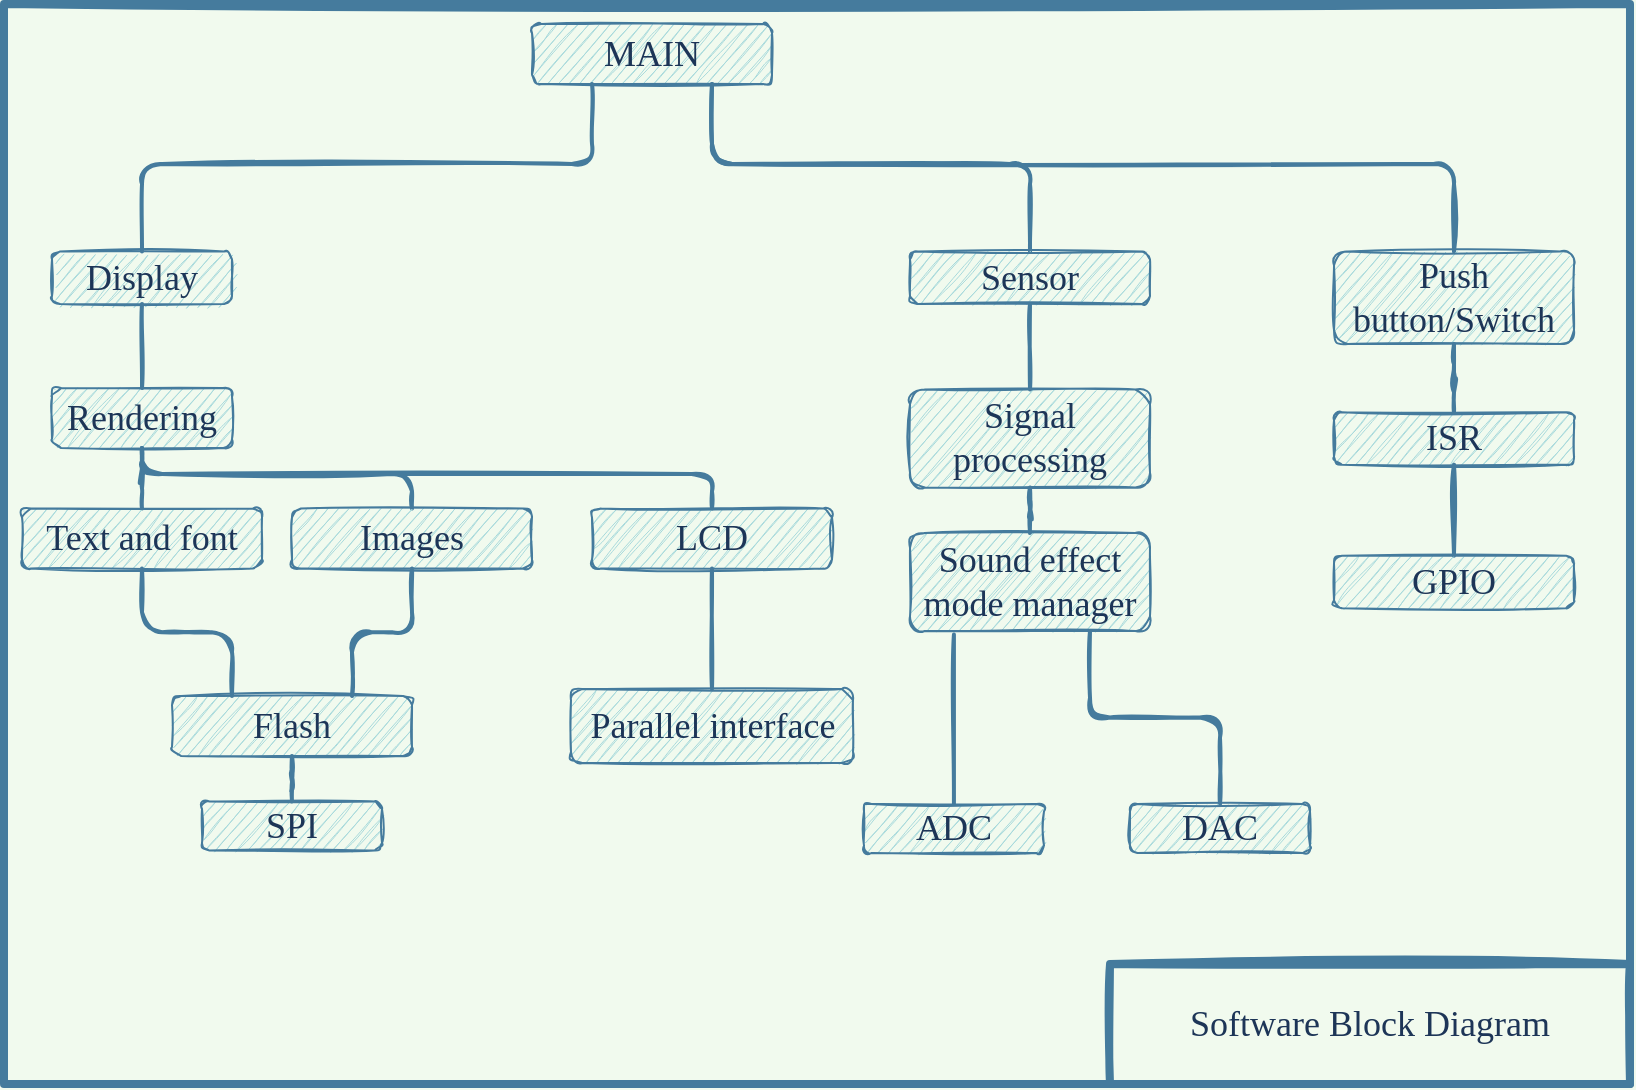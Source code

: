 <mxfile version="16.5.1" type="device"><diagram id="fh3kz13Z7o8pKzMiirxR" name="Page-1"><mxGraphModel dx="1235" dy="1217" grid="1" gridSize="10" guides="1" tooltips="1" connect="1" arrows="1" fold="1" page="1" pageScale="1" pageWidth="827" pageHeight="1169" background="#F1FAEE" math="0" shadow="0"><root><mxCell id="0"/><mxCell id="1" parent="0"/><mxCell id="wbOQ4tAjSS2tN89qiaeu-47" value="" style="rounded=0;whiteSpace=wrap;html=1;fontColor=#1D3557;strokeColor=#457B9D;fillColor=none;strokeWidth=4;sketch=1;" parent="1" vertex="1"><mxGeometry x="834" y="160" width="813" height="540" as="geometry"/></mxCell><mxCell id="wbOQ4tAjSS2tN89qiaeu-48" value="&lt;font face=&quot;Computer Modern&quot; style=&quot;font-size: 18px&quot;&gt;Software Block Diagram&lt;/font&gt;" style="rounded=0;whiteSpace=wrap;html=1;fontColor=#1D3557;strokeColor=#457B9D;strokeWidth=4;fillColor=none;sketch=1;" parent="1" vertex="1"><mxGeometry x="1387" y="640" width="260" height="60" as="geometry"/></mxCell><mxCell id="wbOQ4tAjSS2tN89qiaeu-49" value="&lt;font face=&quot;Computer Modern&quot; style=&quot;font-size: 18px&quot;&gt;MAIN&lt;/font&gt;" style="rounded=1;whiteSpace=wrap;html=1;fillColor=#A8DADC;strokeColor=#457B9D;fontColor=#1D3557;sketch=1;" parent="1" vertex="1"><mxGeometry x="1098" y="170" width="120" height="30" as="geometry"/></mxCell><mxCell id="wbOQ4tAjSS2tN89qiaeu-52" style="edgeStyle=orthogonalEdgeStyle;curved=0;rounded=1;orthogonalLoop=1;jettySize=auto;html=1;entryX=0.25;entryY=1;entryDx=0;entryDy=0;labelBackgroundColor=#A8DADC;fontFamily=Computer Modern;fontSource=https%3A%2F%2Fwww.fontsquirrel.com%2Ffonts%2Fcomputer-modern;fontSize=18;fontColor=#1D3557;endArrow=none;endFill=0;strokeColor=#457B9D;strokeWidth=2;fillColor=#A8DADC;exitX=0.5;exitY=0;exitDx=0;exitDy=0;sketch=1;" parent="1" source="wbOQ4tAjSS2tN89qiaeu-51" target="wbOQ4tAjSS2tN89qiaeu-49" edge="1"><mxGeometry relative="1" as="geometry"><Array as="points"><mxPoint x="903" y="240"/><mxPoint x="1128" y="240"/></Array></mxGeometry></mxCell><mxCell id="wbOQ4tAjSS2tN89qiaeu-51" value="&lt;font face=&quot;Computer Modern&quot; style=&quot;font-size: 18px&quot;&gt;Display&lt;/font&gt;" style="rounded=1;whiteSpace=wrap;html=1;fillColor=#A8DADC;strokeColor=#457B9D;fontColor=#1D3557;sketch=1;" parent="1" vertex="1"><mxGeometry x="858" y="283.75" width="90" height="26.25" as="geometry"/></mxCell><mxCell id="wbOQ4tAjSS2tN89qiaeu-62" style="edgeStyle=orthogonalEdgeStyle;curved=0;rounded=1;orthogonalLoop=1;jettySize=auto;html=1;entryX=0.5;entryY=1;entryDx=0;entryDy=0;labelBackgroundColor=#A8DADC;fontFamily=Computer Modern;fontSource=https%3A%2F%2Fwww.fontsquirrel.com%2Ffonts%2Fcomputer-modern;fontSize=18;fontColor=#1D3557;endArrow=none;endFill=0;strokeColor=#457B9D;strokeWidth=2;fillColor=#A8DADC;sketch=1;" parent="1" source="wbOQ4tAjSS2tN89qiaeu-53" target="wbOQ4tAjSS2tN89qiaeu-51" edge="1"><mxGeometry relative="1" as="geometry"/></mxCell><mxCell id="wbOQ4tAjSS2tN89qiaeu-63" style="edgeStyle=orthogonalEdgeStyle;curved=0;rounded=1;orthogonalLoop=1;jettySize=auto;html=1;entryX=0.5;entryY=0;entryDx=0;entryDy=0;labelBackgroundColor=#A8DADC;fontFamily=Computer Modern;fontSource=https%3A%2F%2Fwww.fontsquirrel.com%2Ffonts%2Fcomputer-modern;fontSize=18;fontColor=#1D3557;endArrow=none;endFill=0;strokeColor=#457B9D;strokeWidth=2;fillColor=#A8DADC;sketch=1;" parent="1" source="wbOQ4tAjSS2tN89qiaeu-53" target="wbOQ4tAjSS2tN89qiaeu-54" edge="1"><mxGeometry relative="1" as="geometry"/></mxCell><mxCell id="wbOQ4tAjSS2tN89qiaeu-53" value="&lt;font face=&quot;Computer Modern&quot; style=&quot;font-size: 18px&quot;&gt;Rendering&lt;/font&gt;" style="rounded=1;whiteSpace=wrap;html=1;fillColor=#A8DADC;strokeColor=#457B9D;fontColor=#1D3557;sketch=1;" parent="1" vertex="1"><mxGeometry x="858" y="352" width="90" height="30" as="geometry"/></mxCell><mxCell id="wbOQ4tAjSS2tN89qiaeu-59" style="edgeStyle=orthogonalEdgeStyle;curved=0;rounded=1;orthogonalLoop=1;jettySize=auto;html=1;entryX=0.25;entryY=0;entryDx=0;entryDy=0;labelBackgroundColor=#A8DADC;fontFamily=Computer Modern;fontSource=https%3A%2F%2Fwww.fontsquirrel.com%2Ffonts%2Fcomputer-modern;fontSize=18;fontColor=#1D3557;endArrow=none;endFill=0;strokeColor=#457B9D;strokeWidth=2;fillColor=#A8DADC;sketch=1;" parent="1" source="wbOQ4tAjSS2tN89qiaeu-54" target="wbOQ4tAjSS2tN89qiaeu-55" edge="1"><mxGeometry relative="1" as="geometry"/></mxCell><mxCell id="wbOQ4tAjSS2tN89qiaeu-54" value="&lt;font face=&quot;Computer Modern&quot; style=&quot;font-size: 18px&quot;&gt;Text and font&lt;/font&gt;" style="rounded=1;whiteSpace=wrap;html=1;fillColor=#A8DADC;strokeColor=#457B9D;fontColor=#1D3557;sketch=1;" parent="1" vertex="1"><mxGeometry x="843" y="412.25" width="120" height="30" as="geometry"/></mxCell><mxCell id="wbOQ4tAjSS2tN89qiaeu-55" value="&lt;font face=&quot;Computer Modern&quot; style=&quot;font-size: 18px&quot;&gt;Flash&lt;/font&gt;" style="rounded=1;whiteSpace=wrap;html=1;fillColor=#A8DADC;strokeColor=#457B9D;fontColor=#1D3557;sketch=1;" parent="1" vertex="1"><mxGeometry x="918" y="506" width="120" height="30" as="geometry"/></mxCell><mxCell id="wbOQ4tAjSS2tN89qiaeu-67" style="edgeStyle=orthogonalEdgeStyle;curved=0;rounded=1;orthogonalLoop=1;jettySize=auto;html=1;labelBackgroundColor=#A8DADC;fontFamily=Computer Modern;fontSource=https%3A%2F%2Fwww.fontsquirrel.com%2Ffonts%2Fcomputer-modern;fontSize=18;fontColor=#1D3557;endArrow=none;endFill=0;strokeColor=#457B9D;strokeWidth=2;fillColor=#A8DADC;entryX=0.5;entryY=1;entryDx=0;entryDy=0;sketch=1;" parent="1" source="wbOQ4tAjSS2tN89qiaeu-56" target="wbOQ4tAjSS2tN89qiaeu-53" edge="1"><mxGeometry relative="1" as="geometry"><mxPoint x="908" y="385" as="targetPoint"/><Array as="points"><mxPoint x="1188" y="395"/><mxPoint x="903" y="395"/></Array></mxGeometry></mxCell><mxCell id="wbOQ4tAjSS2tN89qiaeu-56" value="&lt;font face=&quot;Computer Modern&quot; style=&quot;font-size: 18px&quot;&gt;LCD&lt;/font&gt;&lt;span style=&quot;color: rgba(0 , 0 , 0 , 0) ; font-family: monospace ; font-size: 0px&quot;&gt;%3CmxGraphModel%3E%3Croot%3E%3CmxCell%20id%3D%220%22%2F%3E%3CmxCell%20id%3D%221%22%20parent%3D%220%22%2F%3E%3CmxCell%20id%3D%222%22%20value%3D%22%26lt%3Bfont%20face%3D%26quot%3BComputer%20Modern%26quot%3B%20style%3D%26quot%3Bfont-size%3A%2018px%26quot%3B%26gt%3BFlash%26lt%3B%2Ffont%26gt%3B%22%20style%3D%22rounded%3D1%3BwhiteSpace%3Dwrap%3Bhtml%3D1%3BfillColor%3D%23A8DADC%3BstrokeColor%3D%23457B9D%3BfontColor%3D%231D3557%3B%22%20vertex%3D%221%22%20parent%3D%221%22%3E%3CmxGeometry%20x%3D%22980%22%20y%3D%22512%22%20width%3D%22120%22%20height%3D%2230%22%20as%3D%22geometry%22%2F%3E%3C%2FmxCell%3E%3C%2Froot%3E%3C%2FmxGraphModel%3E&lt;/span&gt;" style="rounded=1;whiteSpace=wrap;html=1;fillColor=#A8DADC;strokeColor=#457B9D;fontColor=#1D3557;sketch=1;" parent="1" vertex="1"><mxGeometry x="1128" y="412.25" width="120" height="30" as="geometry"/></mxCell><mxCell id="wbOQ4tAjSS2tN89qiaeu-60" style="edgeStyle=orthogonalEdgeStyle;curved=0;rounded=1;orthogonalLoop=1;jettySize=auto;html=1;entryX=0.75;entryY=0;entryDx=0;entryDy=0;labelBackgroundColor=#A8DADC;fontFamily=Computer Modern;fontSource=https%3A%2F%2Fwww.fontsquirrel.com%2Ffonts%2Fcomputer-modern;fontSize=18;fontColor=#1D3557;endArrow=none;endFill=0;strokeColor=#457B9D;strokeWidth=2;fillColor=#A8DADC;sketch=1;" parent="1" source="wbOQ4tAjSS2tN89qiaeu-58" target="wbOQ4tAjSS2tN89qiaeu-55" edge="1"><mxGeometry relative="1" as="geometry"/></mxCell><mxCell id="wbOQ4tAjSS2tN89qiaeu-64" style="edgeStyle=orthogonalEdgeStyle;curved=0;rounded=1;orthogonalLoop=1;jettySize=auto;html=1;entryX=0.5;entryY=1;entryDx=0;entryDy=0;labelBackgroundColor=#A8DADC;fontFamily=Computer Modern;fontSource=https%3A%2F%2Fwww.fontsquirrel.com%2Ffonts%2Fcomputer-modern;fontSize=18;fontColor=#1D3557;endArrow=none;endFill=0;strokeColor=#457B9D;strokeWidth=2;fillColor=#A8DADC;sketch=1;" parent="1" source="wbOQ4tAjSS2tN89qiaeu-58" target="wbOQ4tAjSS2tN89qiaeu-53" edge="1"><mxGeometry relative="1" as="geometry"><Array as="points"><mxPoint x="1038" y="395"/><mxPoint x="903" y="395"/></Array></mxGeometry></mxCell><mxCell id="wbOQ4tAjSS2tN89qiaeu-58" value="&lt;font face=&quot;Computer Modern&quot; style=&quot;font-size: 18px&quot;&gt;Images&lt;/font&gt;" style="rounded=1;whiteSpace=wrap;html=1;fillColor=#A8DADC;strokeColor=#457B9D;fontColor=#1D3557;sketch=1;" parent="1" vertex="1"><mxGeometry x="978" y="412.25" width="120" height="30" as="geometry"/></mxCell><mxCell id="wbOQ4tAjSS2tN89qiaeu-69" style="edgeStyle=orthogonalEdgeStyle;curved=0;rounded=1;orthogonalLoop=1;jettySize=auto;html=1;entryX=0.5;entryY=1;entryDx=0;entryDy=0;labelBackgroundColor=#A8DADC;fontFamily=Computer Modern;fontSource=https%3A%2F%2Fwww.fontsquirrel.com%2Ffonts%2Fcomputer-modern;fontSize=18;fontColor=#1D3557;endArrow=none;endFill=0;strokeColor=#457B9D;strokeWidth=2;fillColor=#A8DADC;sketch=1;" parent="1" source="wbOQ4tAjSS2tN89qiaeu-68" target="wbOQ4tAjSS2tN89qiaeu-56" edge="1"><mxGeometry relative="1" as="geometry"/></mxCell><mxCell id="wbOQ4tAjSS2tN89qiaeu-68" value="&lt;font face=&quot;Computer Modern&quot;&gt;&lt;span style=&quot;font-size: 18px&quot;&gt;Parallel interface&lt;/span&gt;&lt;/font&gt;" style="rounded=1;whiteSpace=wrap;html=1;fillColor=#A8DADC;strokeColor=#457B9D;fontColor=#1D3557;sketch=1;" parent="1" vertex="1"><mxGeometry x="1117.5" y="502.5" width="141" height="37" as="geometry"/></mxCell><mxCell id="wbOQ4tAjSS2tN89qiaeu-74" style="edgeStyle=orthogonalEdgeStyle;curved=0;rounded=1;orthogonalLoop=1;jettySize=auto;html=1;entryX=0.5;entryY=0;entryDx=0;entryDy=0;labelBackgroundColor=#A8DADC;fontFamily=Computer Modern;fontSource=https%3A%2F%2Fwww.fontsquirrel.com%2Ffonts%2Fcomputer-modern;fontSize=18;fontColor=#1D3557;endArrow=none;endFill=0;strokeColor=#457B9D;strokeWidth=2;fillColor=#A8DADC;sketch=1;" parent="1" source="wbOQ4tAjSS2tN89qiaeu-71" target="wbOQ4tAjSS2tN89qiaeu-73" edge="1"><mxGeometry relative="1" as="geometry"/></mxCell><mxCell id="wbOQ4tAjSS2tN89qiaeu-86" style="edgeStyle=orthogonalEdgeStyle;curved=0;rounded=1;orthogonalLoop=1;jettySize=auto;html=1;entryX=0.5;entryY=1;entryDx=0;entryDy=0;labelBackgroundColor=#A8DADC;fontFamily=Computer Modern;fontSource=https%3A%2F%2Fwww.fontsquirrel.com%2Ffonts%2Fcomputer-modern;fontSize=18;fontColor=#1D3557;endArrow=none;endFill=0;strokeColor=#457B9D;strokeWidth=2;fillColor=#A8DADC;sketch=1;" parent="1" source="wbOQ4tAjSS2tN89qiaeu-71" target="wbOQ4tAjSS2tN89qiaeu-85" edge="1"><mxGeometry relative="1" as="geometry"/></mxCell><mxCell id="wbOQ4tAjSS2tN89qiaeu-71" value="&lt;font face=&quot;Computer Modern&quot;&gt;&lt;span style=&quot;font-size: 18px&quot;&gt;Signal processing&lt;/span&gt;&lt;/font&gt;" style="rounded=1;whiteSpace=wrap;html=1;fillColor=#A8DADC;strokeColor=#457B9D;fontColor=#1D3557;sketch=1;" parent="1" vertex="1"><mxGeometry x="1287" y="352.75" width="120" height="49" as="geometry"/></mxCell><mxCell id="wbOQ4tAjSS2tN89qiaeu-73" value="&lt;font face=&quot;Computer Modern&quot;&gt;&lt;span style=&quot;font-size: 18px&quot;&gt;Sound effect mode manager&lt;/span&gt;&lt;/font&gt;" style="rounded=1;whiteSpace=wrap;html=1;fillColor=#A8DADC;strokeColor=#457B9D;fontColor=#1D3557;sketch=1;" parent="1" vertex="1"><mxGeometry x="1287" y="424.5" width="120" height="49" as="geometry"/></mxCell><mxCell id="wbOQ4tAjSS2tN89qiaeu-79" style="edgeStyle=orthogonalEdgeStyle;curved=0;rounded=1;orthogonalLoop=1;jettySize=auto;html=1;entryX=0.183;entryY=1.036;entryDx=0;entryDy=0;entryPerimeter=0;labelBackgroundColor=#A8DADC;fontFamily=Computer Modern;fontSource=https%3A%2F%2Fwww.fontsquirrel.com%2Ffonts%2Fcomputer-modern;fontSize=18;fontColor=#1D3557;endArrow=none;endFill=0;strokeColor=#457B9D;strokeWidth=2;fillColor=#A8DADC;sketch=1;" parent="1" source="wbOQ4tAjSS2tN89qiaeu-75" target="wbOQ4tAjSS2tN89qiaeu-73" edge="1"><mxGeometry relative="1" as="geometry"/></mxCell><mxCell id="wbOQ4tAjSS2tN89qiaeu-75" value="&lt;font face=&quot;Computer Modern&quot;&gt;&lt;span style=&quot;font-size: 18px&quot;&gt;ADC&lt;/span&gt;&lt;/font&gt;" style="rounded=1;whiteSpace=wrap;html=1;fillColor=#A8DADC;strokeColor=#457B9D;fontColor=#1D3557;sketch=1;" parent="1" vertex="1"><mxGeometry x="1264" y="560" width="90" height="24.5" as="geometry"/></mxCell><mxCell id="wbOQ4tAjSS2tN89qiaeu-82" style="edgeStyle=orthogonalEdgeStyle;curved=0;rounded=1;orthogonalLoop=1;jettySize=auto;html=1;entryX=0.75;entryY=1;entryDx=0;entryDy=0;labelBackgroundColor=#A8DADC;fontFamily=Computer Modern;fontSource=https%3A%2F%2Fwww.fontsquirrel.com%2Ffonts%2Fcomputer-modern;fontSize=18;fontColor=#1D3557;endArrow=none;endFill=0;strokeColor=#457B9D;strokeWidth=2;fillColor=#A8DADC;sketch=1;" parent="1" source="wbOQ4tAjSS2tN89qiaeu-81" target="wbOQ4tAjSS2tN89qiaeu-73" edge="1"><mxGeometry relative="1" as="geometry"/></mxCell><mxCell id="wbOQ4tAjSS2tN89qiaeu-81" value="&lt;font face=&quot;Computer Modern&quot;&gt;&lt;span style=&quot;font-size: 18px&quot;&gt;DAC&lt;/span&gt;&lt;/font&gt;" style="rounded=1;whiteSpace=wrap;html=1;fillColor=#A8DADC;strokeColor=#457B9D;fontColor=#1D3557;sketch=1;" parent="1" vertex="1"><mxGeometry x="1397" y="560" width="90" height="24.5" as="geometry"/></mxCell><mxCell id="wbOQ4tAjSS2tN89qiaeu-84" style="edgeStyle=orthogonalEdgeStyle;curved=0;rounded=1;orthogonalLoop=1;jettySize=auto;html=1;entryX=0.5;entryY=1;entryDx=0;entryDy=0;labelBackgroundColor=#A8DADC;fontFamily=Computer Modern;fontSource=https%3A%2F%2Fwww.fontsquirrel.com%2Ffonts%2Fcomputer-modern;fontSize=18;fontColor=#1D3557;endArrow=none;endFill=0;strokeColor=#457B9D;strokeWidth=2;fillColor=#A8DADC;sketch=1;" parent="1" source="wbOQ4tAjSS2tN89qiaeu-83" target="wbOQ4tAjSS2tN89qiaeu-55" edge="1"><mxGeometry relative="1" as="geometry"/></mxCell><mxCell id="wbOQ4tAjSS2tN89qiaeu-83" value="&lt;font face=&quot;Computer Modern&quot;&gt;&lt;span style=&quot;font-size: 18px&quot;&gt;SPI&lt;/span&gt;&lt;/font&gt;" style="rounded=1;whiteSpace=wrap;html=1;fillColor=#A8DADC;strokeColor=#457B9D;fontColor=#1D3557;sketch=1;" parent="1" vertex="1"><mxGeometry x="933" y="558.75" width="90" height="24.5" as="geometry"/></mxCell><mxCell id="_cQQ4zKw65ApkX48gSsA-3" style="edgeStyle=orthogonalEdgeStyle;curved=0;rounded=1;orthogonalLoop=1;jettySize=auto;html=1;entryX=0.75;entryY=1;entryDx=0;entryDy=0;labelBackgroundColor=#A8DADC;fontFamily=Computer Modern;fontSource=https%3A%2F%2Fwww.fontsquirrel.com%2Ffonts%2Fcomputer-modern;fontSize=18;fontColor=#1D3557;endArrow=none;endFill=0;strokeColor=#457B9D;strokeWidth=2;fillColor=#A8DADC;sketch=1;" parent="1" source="wbOQ4tAjSS2tN89qiaeu-85" target="wbOQ4tAjSS2tN89qiaeu-49" edge="1"><mxGeometry relative="1" as="geometry"><Array as="points"><mxPoint x="1347" y="240"/><mxPoint x="1188" y="240"/></Array></mxGeometry></mxCell><mxCell id="wbOQ4tAjSS2tN89qiaeu-85" value="&lt;font face=&quot;Computer Modern&quot;&gt;&lt;span style=&quot;font-size: 18px&quot;&gt;Sensor&lt;/span&gt;&lt;/font&gt;" style="rounded=1;whiteSpace=wrap;html=1;fillColor=#A8DADC;strokeColor=#457B9D;fontColor=#1D3557;sketch=1;" parent="1" vertex="1"><mxGeometry x="1287" y="283.75" width="120" height="26.25" as="geometry"/></mxCell><mxCell id="_cQQ4zKw65ApkX48gSsA-9" style="edgeStyle=orthogonalEdgeStyle;curved=0;rounded=1;orthogonalLoop=1;jettySize=auto;html=1;entryX=0.5;entryY=1;entryDx=0;entryDy=0;labelBackgroundColor=#A8DADC;fontFamily=Computer Modern;fontSource=https%3A%2F%2Fwww.fontsquirrel.com%2Ffonts%2Fcomputer-modern;fontSize=18;fontColor=#1D3557;endArrow=none;endFill=0;strokeColor=#457B9D;strokeWidth=2;fillColor=#A8DADC;sketch=1;" parent="1" source="_cQQ4zKw65ApkX48gSsA-5" target="_cQQ4zKw65ApkX48gSsA-6" edge="1"><mxGeometry relative="1" as="geometry"/></mxCell><mxCell id="_cQQ4zKw65ApkX48gSsA-5" value="&lt;font face=&quot;Computer Modern&quot;&gt;&lt;span style=&quot;font-size: 18px&quot;&gt;ISR&lt;/span&gt;&lt;/font&gt;" style="rounded=1;whiteSpace=wrap;html=1;fillColor=#A8DADC;strokeColor=#457B9D;fontColor=#1D3557;sketch=1;" parent="1" vertex="1"><mxGeometry x="1499" y="364.13" width="120" height="26.25" as="geometry"/></mxCell><mxCell id="_cQQ4zKw65ApkX48gSsA-8" style="edgeStyle=orthogonalEdgeStyle;curved=0;rounded=1;orthogonalLoop=1;jettySize=auto;html=1;entryX=0.75;entryY=1;entryDx=0;entryDy=0;labelBackgroundColor=#A8DADC;fontFamily=Computer Modern;fontSource=https%3A%2F%2Fwww.fontsquirrel.com%2Ffonts%2Fcomputer-modern;fontSize=18;fontColor=#1D3557;endArrow=none;endFill=0;strokeColor=#457B9D;strokeWidth=2;fillColor=#A8DADC;sketch=1;" parent="1" source="_cQQ4zKw65ApkX48gSsA-6" target="wbOQ4tAjSS2tN89qiaeu-49" edge="1"><mxGeometry relative="1" as="geometry"><Array as="points"><mxPoint x="1559" y="240"/><mxPoint x="1188" y="240"/></Array></mxGeometry></mxCell><mxCell id="_cQQ4zKw65ApkX48gSsA-6" value="&lt;font face=&quot;Computer Modern&quot;&gt;&lt;span style=&quot;font-size: 18px&quot;&gt;Push button/Switch&lt;/span&gt;&lt;/font&gt;" style="rounded=1;whiteSpace=wrap;html=1;fillColor=#A8DADC;strokeColor=#457B9D;fontColor=#1D3557;sketch=1;" parent="1" vertex="1"><mxGeometry x="1499" y="283.75" width="120" height="46.25" as="geometry"/></mxCell><mxCell id="_cQQ4zKw65ApkX48gSsA-10" style="edgeStyle=orthogonalEdgeStyle;curved=0;rounded=1;orthogonalLoop=1;jettySize=auto;html=1;entryX=0.5;entryY=1;entryDx=0;entryDy=0;labelBackgroundColor=#A8DADC;fontFamily=Computer Modern;fontSource=https%3A%2F%2Fwww.fontsquirrel.com%2Ffonts%2Fcomputer-modern;fontSize=18;fontColor=#1D3557;endArrow=none;endFill=0;strokeColor=#457B9D;strokeWidth=2;fillColor=#A8DADC;sketch=1;" parent="1" source="_cQQ4zKw65ApkX48gSsA-7" target="_cQQ4zKw65ApkX48gSsA-5" edge="1"><mxGeometry relative="1" as="geometry"/></mxCell><mxCell id="_cQQ4zKw65ApkX48gSsA-7" value="&lt;font face=&quot;Computer Modern&quot;&gt;&lt;span style=&quot;font-size: 18px&quot;&gt;GPIO&lt;/span&gt;&lt;/font&gt;" style="rounded=1;whiteSpace=wrap;html=1;fillColor=#A8DADC;strokeColor=#457B9D;fontColor=#1D3557;sketch=1;" parent="1" vertex="1"><mxGeometry x="1499" y="435.88" width="120" height="26.25" as="geometry"/></mxCell></root></mxGraphModel></diagram></mxfile>